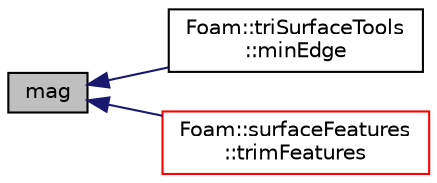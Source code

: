 digraph "mag"
{
  bgcolor="transparent";
  edge [fontname="Helvetica",fontsize="10",labelfontname="Helvetica",labelfontsize="10"];
  node [fontname="Helvetica",fontsize="10",shape=record];
  rankdir="LR";
  Node1 [label="mag",height=0.2,width=0.4,color="black", fillcolor="grey75", style="filled" fontcolor="black"];
  Node1 -> Node2 [dir="back",color="midnightblue",fontsize="10",style="solid",fontname="Helvetica"];
  Node2 [label="Foam::triSurfaceTools\l::minEdge",height=0.2,width=0.4,color="black",URL="$classFoam_1_1triSurfaceTools.html#ac365a22b30a404441ffa961fefac8348",tooltip="Returns element in edgeIndices with minimum length. "];
  Node1 -> Node3 [dir="back",color="midnightblue",fontsize="10",style="solid",fontname="Helvetica"];
  Node3 [label="Foam::surfaceFeatures\l::trimFeatures",height=0.2,width=0.4,color="red",URL="$classFoam_1_1surfaceFeatures.html#af640d0750bcc401bc012c69e60b809a8",tooltip="Delete small sets of edges. Edges are stringed up and any. "];
}
